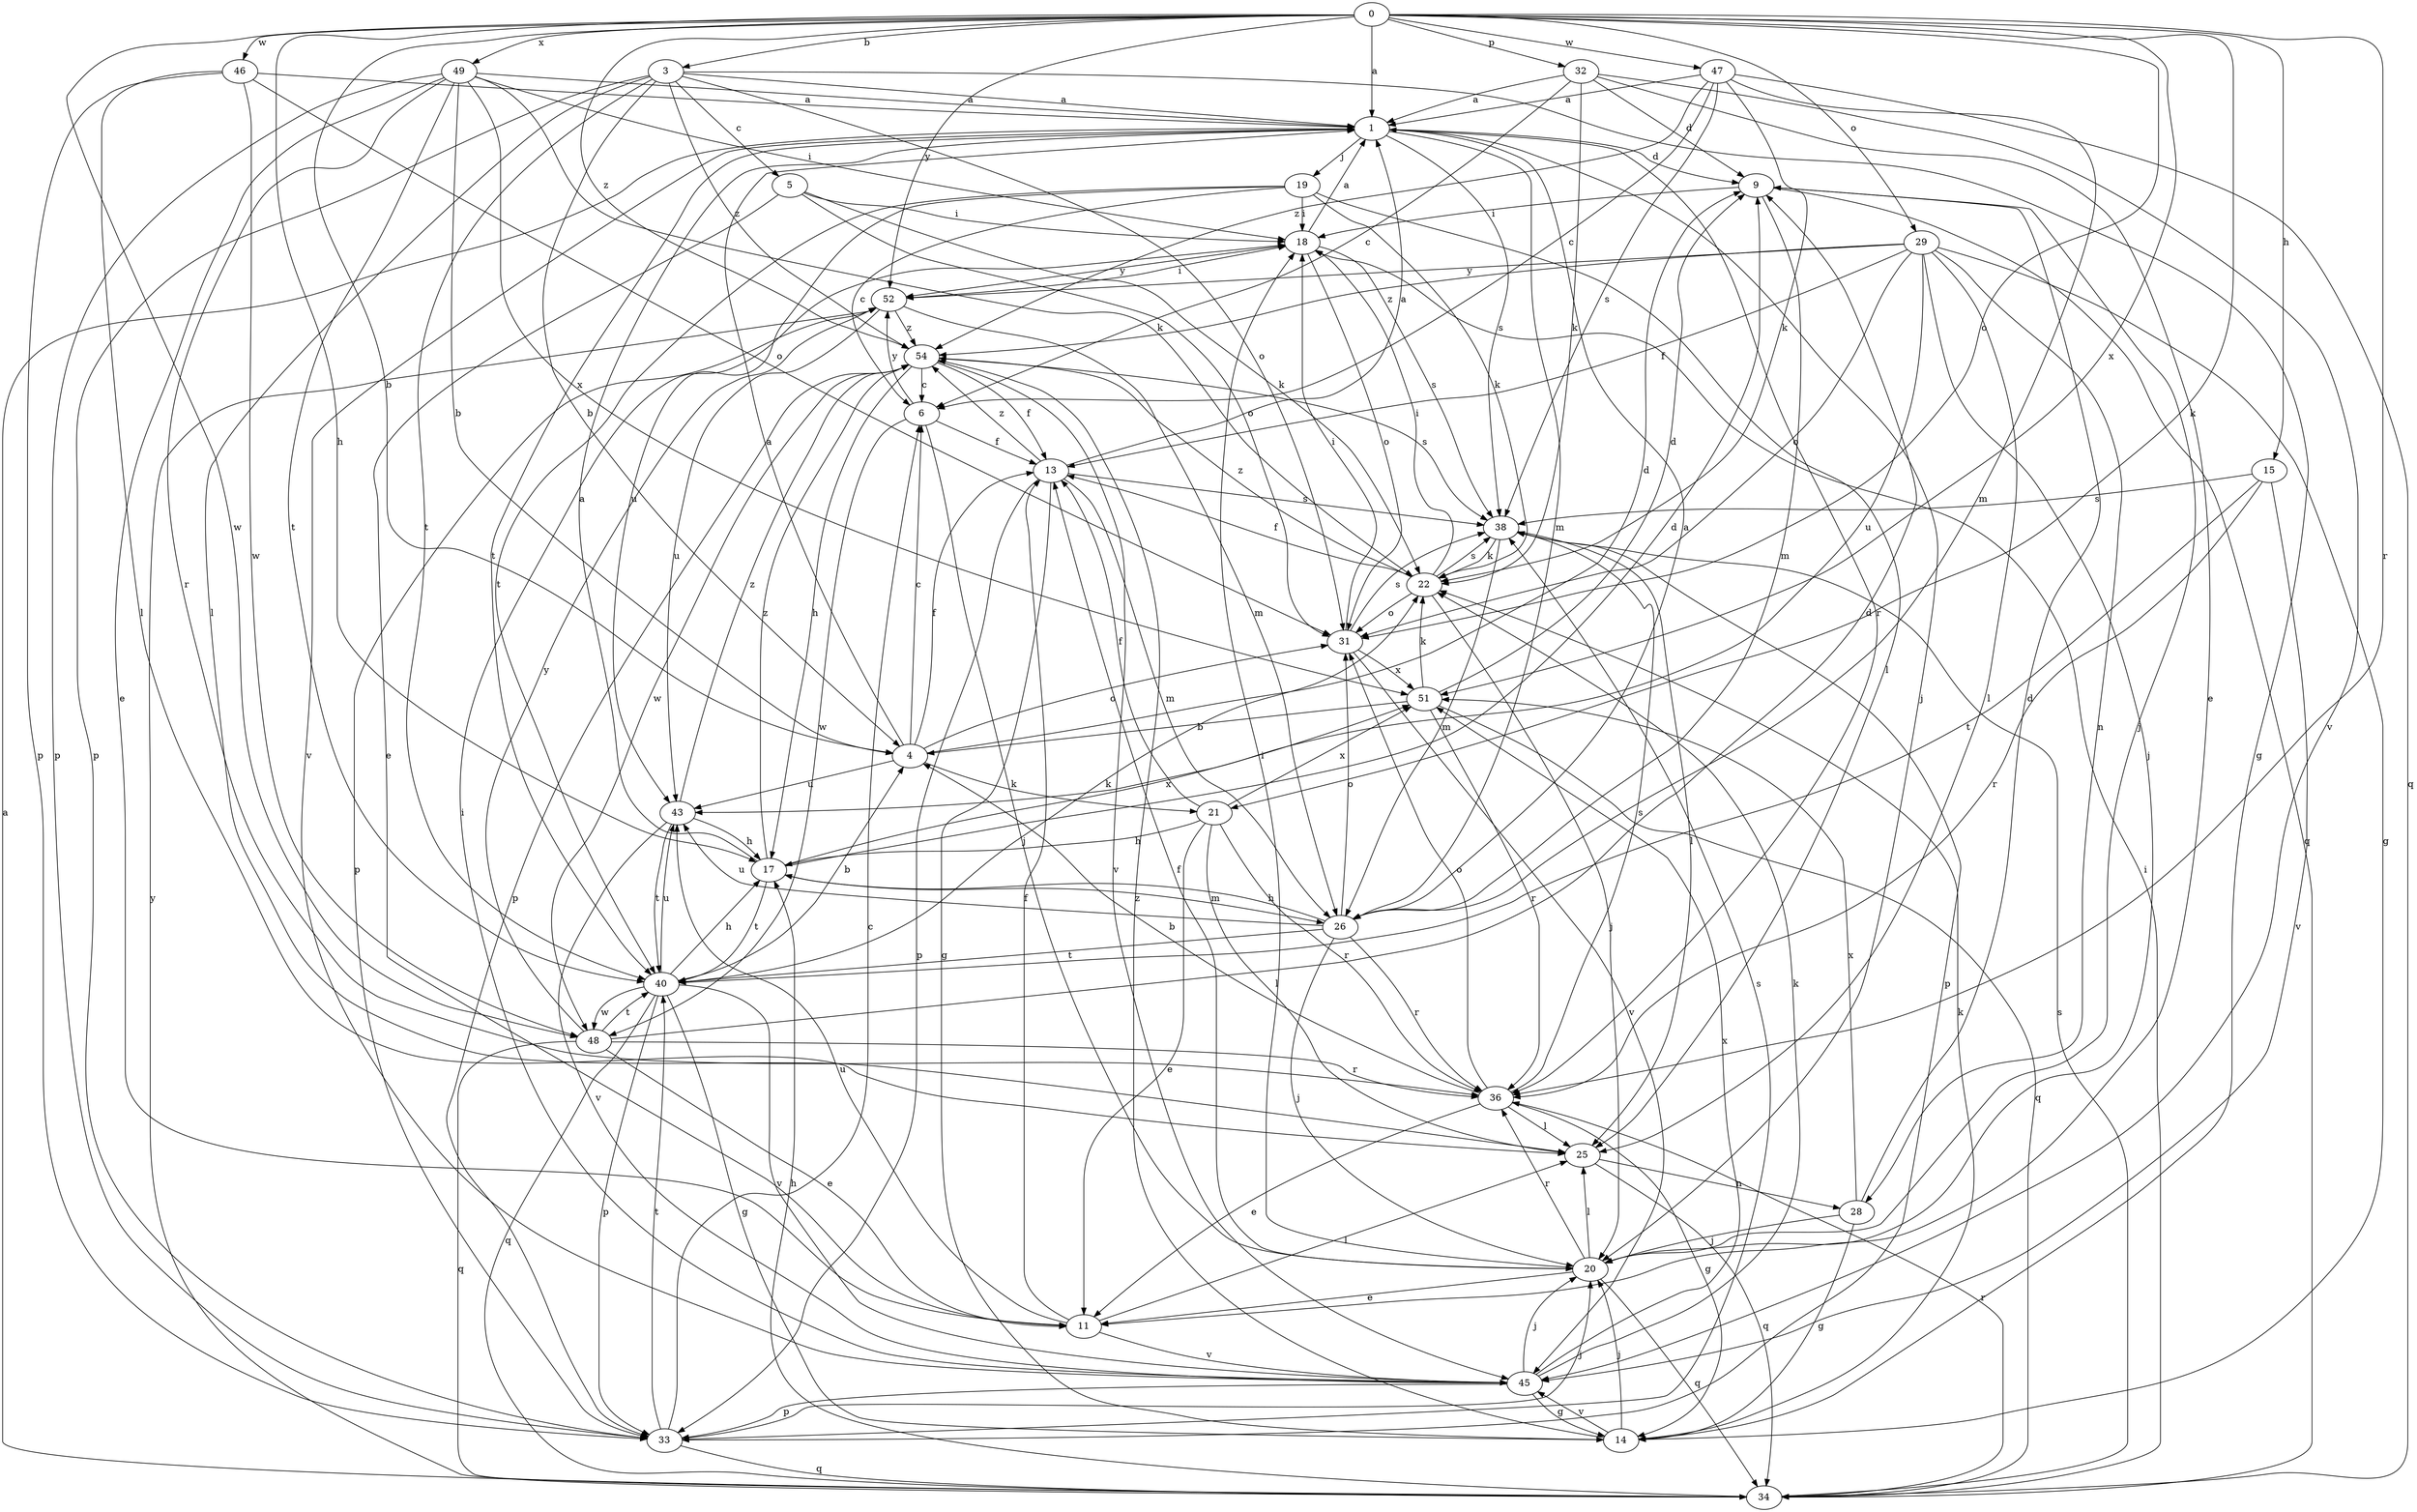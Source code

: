 strict digraph  {
0;
1;
3;
4;
5;
6;
9;
11;
13;
14;
15;
17;
18;
19;
20;
21;
22;
25;
26;
28;
29;
31;
32;
33;
34;
36;
38;
40;
43;
45;
46;
47;
48;
49;
51;
52;
54;
0 -> 1  [label=a];
0 -> 3  [label=b];
0 -> 4  [label=b];
0 -> 15  [label=h];
0 -> 17  [label=h];
0 -> 21  [label=k];
0 -> 29  [label=o];
0 -> 31  [label=o];
0 -> 32  [label=p];
0 -> 36  [label=r];
0 -> 46  [label=w];
0 -> 47  [label=w];
0 -> 48  [label=w];
0 -> 49  [label=x];
0 -> 51  [label=x];
0 -> 52  [label=y];
0 -> 54  [label=z];
1 -> 9  [label=d];
1 -> 19  [label=j];
1 -> 20  [label=j];
1 -> 26  [label=m];
1 -> 36  [label=r];
1 -> 38  [label=s];
1 -> 40  [label=t];
1 -> 45  [label=v];
3 -> 1  [label=a];
3 -> 4  [label=b];
3 -> 5  [label=c];
3 -> 14  [label=g];
3 -> 25  [label=l];
3 -> 31  [label=o];
3 -> 33  [label=p];
3 -> 40  [label=t];
3 -> 54  [label=z];
4 -> 1  [label=a];
4 -> 6  [label=c];
4 -> 9  [label=d];
4 -> 13  [label=f];
4 -> 21  [label=k];
4 -> 31  [label=o];
4 -> 43  [label=u];
5 -> 11  [label=e];
5 -> 18  [label=i];
5 -> 22  [label=k];
5 -> 31  [label=o];
6 -> 13  [label=f];
6 -> 20  [label=j];
6 -> 48  [label=w];
6 -> 52  [label=y];
9 -> 18  [label=i];
9 -> 20  [label=j];
9 -> 26  [label=m];
9 -> 34  [label=q];
11 -> 13  [label=f];
11 -> 25  [label=l];
11 -> 43  [label=u];
11 -> 45  [label=v];
13 -> 1  [label=a];
13 -> 14  [label=g];
13 -> 26  [label=m];
13 -> 33  [label=p];
13 -> 38  [label=s];
13 -> 54  [label=z];
14 -> 20  [label=j];
14 -> 22  [label=k];
14 -> 45  [label=v];
14 -> 54  [label=z];
15 -> 36  [label=r];
15 -> 38  [label=s];
15 -> 40  [label=t];
15 -> 45  [label=v];
17 -> 1  [label=a];
17 -> 9  [label=d];
17 -> 26  [label=m];
17 -> 40  [label=t];
17 -> 51  [label=x];
17 -> 54  [label=z];
18 -> 1  [label=a];
18 -> 31  [label=o];
18 -> 38  [label=s];
18 -> 52  [label=y];
19 -> 6  [label=c];
19 -> 18  [label=i];
19 -> 22  [label=k];
19 -> 25  [label=l];
19 -> 40  [label=t];
19 -> 43  [label=u];
20 -> 11  [label=e];
20 -> 13  [label=f];
20 -> 18  [label=i];
20 -> 25  [label=l];
20 -> 34  [label=q];
20 -> 36  [label=r];
21 -> 11  [label=e];
21 -> 13  [label=f];
21 -> 17  [label=h];
21 -> 25  [label=l];
21 -> 36  [label=r];
21 -> 51  [label=x];
22 -> 13  [label=f];
22 -> 18  [label=i];
22 -> 20  [label=j];
22 -> 31  [label=o];
22 -> 38  [label=s];
22 -> 54  [label=z];
25 -> 28  [label=n];
25 -> 34  [label=q];
26 -> 1  [label=a];
26 -> 17  [label=h];
26 -> 20  [label=j];
26 -> 31  [label=o];
26 -> 36  [label=r];
26 -> 40  [label=t];
26 -> 43  [label=u];
28 -> 9  [label=d];
28 -> 14  [label=g];
28 -> 20  [label=j];
28 -> 51  [label=x];
29 -> 13  [label=f];
29 -> 14  [label=g];
29 -> 20  [label=j];
29 -> 25  [label=l];
29 -> 28  [label=n];
29 -> 31  [label=o];
29 -> 43  [label=u];
29 -> 52  [label=y];
29 -> 54  [label=z];
31 -> 18  [label=i];
31 -> 38  [label=s];
31 -> 45  [label=v];
31 -> 51  [label=x];
32 -> 1  [label=a];
32 -> 6  [label=c];
32 -> 9  [label=d];
32 -> 11  [label=e];
32 -> 22  [label=k];
32 -> 45  [label=v];
33 -> 6  [label=c];
33 -> 20  [label=j];
33 -> 34  [label=q];
33 -> 38  [label=s];
33 -> 40  [label=t];
34 -> 1  [label=a];
34 -> 17  [label=h];
34 -> 18  [label=i];
34 -> 36  [label=r];
34 -> 38  [label=s];
34 -> 52  [label=y];
36 -> 4  [label=b];
36 -> 11  [label=e];
36 -> 14  [label=g];
36 -> 25  [label=l];
36 -> 31  [label=o];
36 -> 38  [label=s];
38 -> 22  [label=k];
38 -> 25  [label=l];
38 -> 26  [label=m];
38 -> 33  [label=p];
40 -> 4  [label=b];
40 -> 14  [label=g];
40 -> 17  [label=h];
40 -> 22  [label=k];
40 -> 33  [label=p];
40 -> 34  [label=q];
40 -> 43  [label=u];
40 -> 45  [label=v];
40 -> 48  [label=w];
43 -> 17  [label=h];
43 -> 40  [label=t];
43 -> 45  [label=v];
43 -> 54  [label=z];
45 -> 14  [label=g];
45 -> 18  [label=i];
45 -> 20  [label=j];
45 -> 22  [label=k];
45 -> 33  [label=p];
45 -> 51  [label=x];
46 -> 1  [label=a];
46 -> 25  [label=l];
46 -> 31  [label=o];
46 -> 33  [label=p];
46 -> 48  [label=w];
47 -> 1  [label=a];
47 -> 6  [label=c];
47 -> 22  [label=k];
47 -> 26  [label=m];
47 -> 34  [label=q];
47 -> 38  [label=s];
47 -> 54  [label=z];
48 -> 9  [label=d];
48 -> 11  [label=e];
48 -> 34  [label=q];
48 -> 36  [label=r];
48 -> 40  [label=t];
48 -> 52  [label=y];
49 -> 1  [label=a];
49 -> 4  [label=b];
49 -> 11  [label=e];
49 -> 18  [label=i];
49 -> 22  [label=k];
49 -> 33  [label=p];
49 -> 36  [label=r];
49 -> 40  [label=t];
49 -> 51  [label=x];
51 -> 4  [label=b];
51 -> 9  [label=d];
51 -> 22  [label=k];
51 -> 34  [label=q];
51 -> 36  [label=r];
52 -> 18  [label=i];
52 -> 26  [label=m];
52 -> 33  [label=p];
52 -> 43  [label=u];
52 -> 54  [label=z];
54 -> 6  [label=c];
54 -> 13  [label=f];
54 -> 17  [label=h];
54 -> 33  [label=p];
54 -> 38  [label=s];
54 -> 45  [label=v];
54 -> 48  [label=w];
}
